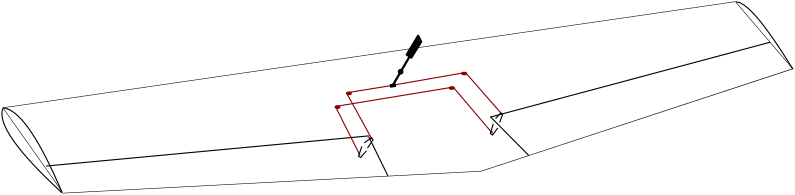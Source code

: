 <?xml version="1.0"?>
<!DOCTYPE ipe SYSTEM "ipe.dtd">
<ipe version="70218" creator="Ipe 7.2.26">
<info created="D:20221111211008" modified="D:20221111211325"/>
<ipestyle name="basic">
<symbol name="arrow/arc(spx)">
<path stroke="sym-stroke" fill="sym-stroke" pen="sym-pen">
0 0 m
-1 0.333 l
-1 -0.333 l
h
</path>
</symbol>
<symbol name="arrow/farc(spx)">
<path stroke="sym-stroke" fill="white" pen="sym-pen">
0 0 m
-1 0.333 l
-1 -0.333 l
h
</path>
</symbol>
<symbol name="arrow/ptarc(spx)">
<path stroke="sym-stroke" fill="sym-stroke" pen="sym-pen">
0 0 m
-1 0.333 l
-0.8 0 l
-1 -0.333 l
h
</path>
</symbol>
<symbol name="arrow/fptarc(spx)">
<path stroke="sym-stroke" fill="white" pen="sym-pen">
0 0 m
-1 0.333 l
-0.8 0 l
-1 -0.333 l
h
</path>
</symbol>
<symbol name="mark/circle(sx)" transformations="translations">
<path fill="sym-stroke">
0.6 0 0 0.6 0 0 e
0.4 0 0 0.4 0 0 e
</path>
</symbol>
<symbol name="mark/disk(sx)" transformations="translations">
<path fill="sym-stroke">
0.6 0 0 0.6 0 0 e
</path>
</symbol>
<symbol name="mark/fdisk(sfx)" transformations="translations">
<group>
<path fill="sym-fill">
0.5 0 0 0.5 0 0 e
</path>
<path fill="sym-stroke" fillrule="eofill">
0.6 0 0 0.6 0 0 e
0.4 0 0 0.4 0 0 e
</path>
</group>
</symbol>
<symbol name="mark/box(sx)" transformations="translations">
<path fill="sym-stroke" fillrule="eofill">
-0.6 -0.6 m
0.6 -0.6 l
0.6 0.6 l
-0.6 0.6 l
h
-0.4 -0.4 m
0.4 -0.4 l
0.4 0.4 l
-0.4 0.4 l
h
</path>
</symbol>
<symbol name="mark/square(sx)" transformations="translations">
<path fill="sym-stroke">
-0.6 -0.6 m
0.6 -0.6 l
0.6 0.6 l
-0.6 0.6 l
h
</path>
</symbol>
<symbol name="mark/fsquare(sfx)" transformations="translations">
<group>
<path fill="sym-fill">
-0.5 -0.5 m
0.5 -0.5 l
0.5 0.5 l
-0.5 0.5 l
h
</path>
<path fill="sym-stroke" fillrule="eofill">
-0.6 -0.6 m
0.6 -0.6 l
0.6 0.6 l
-0.6 0.6 l
h
-0.4 -0.4 m
0.4 -0.4 l
0.4 0.4 l
-0.4 0.4 l
h
</path>
</group>
</symbol>
<symbol name="mark/cross(sx)" transformations="translations">
<group>
<path fill="sym-stroke">
-0.43 -0.57 m
0.57 0.43 l
0.43 0.57 l
-0.57 -0.43 l
h
</path>
<path fill="sym-stroke">
-0.43 0.57 m
0.57 -0.43 l
0.43 -0.57 l
-0.57 0.43 l
h
</path>
</group>
</symbol>
<symbol name="arrow/fnormal(spx)">
<path stroke="sym-stroke" fill="white" pen="sym-pen">
0 0 m
-1 0.333 l
-1 -0.333 l
h
</path>
</symbol>
<symbol name="arrow/pointed(spx)">
<path stroke="sym-stroke" fill="sym-stroke" pen="sym-pen">
0 0 m
-1 0.333 l
-0.8 0 l
-1 -0.333 l
h
</path>
</symbol>
<symbol name="arrow/fpointed(spx)">
<path stroke="sym-stroke" fill="white" pen="sym-pen">
0 0 m
-1 0.333 l
-0.8 0 l
-1 -0.333 l
h
</path>
</symbol>
<symbol name="arrow/linear(spx)">
<path stroke="sym-stroke" pen="sym-pen">
-1 0.333 m
0 0 l
-1 -0.333 l
</path>
</symbol>
<symbol name="arrow/fdouble(spx)">
<path stroke="sym-stroke" fill="white" pen="sym-pen">
0 0 m
-1 0.333 l
-1 -0.333 l
h
-1 0 m
-2 0.333 l
-2 -0.333 l
h
</path>
</symbol>
<symbol name="arrow/double(spx)">
<path stroke="sym-stroke" fill="sym-stroke" pen="sym-pen">
0 0 m
-1 0.333 l
-1 -0.333 l
h
-1 0 m
-2 0.333 l
-2 -0.333 l
h
</path>
</symbol>
<symbol name="arrow/mid-normal(spx)">
<path stroke="sym-stroke" fill="sym-stroke" pen="sym-pen">
0.5 0 m
-0.5 0.333 l
-0.5 -0.333 l
h
</path>
</symbol>
<symbol name="arrow/mid-fnormal(spx)">
<path stroke="sym-stroke" fill="white" pen="sym-pen">
0.5 0 m
-0.5 0.333 l
-0.5 -0.333 l
h
</path>
</symbol>
<symbol name="arrow/mid-pointed(spx)">
<path stroke="sym-stroke" fill="sym-stroke" pen="sym-pen">
0.5 0 m
-0.5 0.333 l
-0.3 0 l
-0.5 -0.333 l
h
</path>
</symbol>
<symbol name="arrow/mid-fpointed(spx)">
<path stroke="sym-stroke" fill="white" pen="sym-pen">
0.5 0 m
-0.5 0.333 l
-0.3 0 l
-0.5 -0.333 l
h
</path>
</symbol>
<symbol name="arrow/mid-double(spx)">
<path stroke="sym-stroke" fill="sym-stroke" pen="sym-pen">
1 0 m
0 0.333 l
0 -0.333 l
h
0 0 m
-1 0.333 l
-1 -0.333 l
h
</path>
</symbol>
<symbol name="arrow/mid-fdouble(spx)">
<path stroke="sym-stroke" fill="white" pen="sym-pen">
1 0 m
0 0.333 l
0 -0.333 l
h
0 0 m
-1 0.333 l
-1 -0.333 l
h
</path>
</symbol>
<anglesize name="22.5 deg" value="22.5"/>
<anglesize name="30 deg" value="30"/>
<anglesize name="45 deg" value="45"/>
<anglesize name="60 deg" value="60"/>
<anglesize name="90 deg" value="90"/>
<arrowsize name="large" value="10"/>
<arrowsize name="small" value="5"/>
<arrowsize name="tiny" value="3"/>
<color name="blue" value="0 0 1"/>
<color name="brown" value="0.647 0.165 0.165"/>
<color name="darkblue" value="0 0 0.545"/>
<color name="darkcyan" value="0 0.545 0.545"/>
<color name="darkgray" value="0.663"/>
<color name="darkgreen" value="0 0.392 0"/>
<color name="darkmagenta" value="0.545 0 0.545"/>
<color name="darkorange" value="1 0.549 0"/>
<color name="darkred" value="0.545 0 0"/>
<color name="gold" value="1 0.843 0"/>
<color name="gray" value="0.745"/>
<color name="green" value="0 1 0"/>
<color name="lightblue" value="0.678 0.847 0.902"/>
<color name="lightcyan" value="0.878 1 1"/>
<color name="lightgray" value="0.827"/>
<color name="lightgreen" value="0.565 0.933 0.565"/>
<color name="lightyellow" value="1 1 0.878"/>
<color name="navy" value="0 0 0.502"/>
<color name="orange" value="1 0.647 0"/>
<color name="pink" value="1 0.753 0.796"/>
<color name="purple" value="0.627 0.125 0.941"/>
<color name="red" value="1 0 0"/>
<color name="seagreen" value="0.18 0.545 0.341"/>
<color name="turquoise" value="0.251 0.878 0.816"/>
<color name="violet" value="0.933 0.51 0.933"/>
<color name="yellow" value="1 1 0"/>
<dashstyle name="dash dot dotted" value="[4 2 1 2 1 2] 0"/>
<dashstyle name="dash dotted" value="[4 2 1 2] 0"/>
<dashstyle name="dashed" value="[4] 0"/>
<dashstyle name="dotted" value="[1 3] 0"/>
<gridsize name="10 pts (~3.5 mm)" value="10"/>
<gridsize name="14 pts (~5 mm)" value="14"/>
<gridsize name="16 pts (~6 mm)" value="16"/>
<gridsize name="20 pts (~7 mm)" value="20"/>
<gridsize name="28 pts (~10 mm)" value="28"/>
<gridsize name="32 pts (~12 mm)" value="32"/>
<gridsize name="4 pts" value="4"/>
<gridsize name="56 pts (~20 mm)" value="56"/>
<gridsize name="8 pts (~3 mm)" value="8"/>
<opacity name="10%" value="0.1"/>
<opacity name="30%" value="0.3"/>
<opacity name="50%" value="0.5"/>
<opacity name="75%" value="0.75"/>
<pen name="fat" value="1.2"/>
<pen name="heavier" value="0.8"/>
<pen name="ultrafat" value="2"/>
<symbolsize name="large" value="5"/>
<symbolsize name="small" value="2"/>
<symbolsize name="tiny" value="1.1"/>
<textsize name="Huge" value="\Huge"/>
<textsize name="LARGE" value="\LARGE"/>
<textsize name="Large" value="\Large"/>
<textsize name="footnote" value="\footnotesize"/>
<textsize name="huge" value="\huge"/>
<textsize name="large" value="\large"/>
<textsize name="script" value="\scriptsize"/>
<textsize name="small" value="\small"/>
<textsize name="tiny" value="\tiny"/>
<textstyle name="center" begin="\begin{center}" end="\end{center}"/>
<textstyle name="item" begin="\begin{itemize}\item{}" end="\end{itemize}"/>
<textstyle name="itemize" begin="\begin{itemize}" end="\end{itemize}"/>
<tiling name="falling" angle="-60" step="4" width="1"/>
<tiling name="rising" angle="30" step="4" width="1"/>
</ipestyle>
<page>
<layer name="alpha"/>
<view layers="alpha" active="alpha"/>
<path layer="alpha" matrix="0.989661 0.143424 -0.143424 0.989661 98.0954 -33.0364" stroke="black" pen="0.2">
138.738 675.574 m
405.172 675.574 l
405.172 675.574 l
138.738 675.574 m
155.534 642.622 l
405.172 675.574 m
422.241 648.567 l
155.534 642.081 m
305.776 628.3 l
422.371 648.697 l
305.88 628.302 l
422.086 648.697 l
</path>
<path matrix="0.989661 0.143424 -0.143424 0.989661 97.9853 -33.0364" stroke="black">
138.848 675.398 m
134.535 668.003
155.486 642.246 c
</path>
<path matrix="0.989661 0.143424 -0.143424 0.989661 97.9853 -33.0364" stroke="black">
138.818 675.549 m
147.305 673.695
155.567 642.276 c
</path>
<path matrix="0.989661 0.143424 -0.143424 0.989661 98.1454 -33.1965" stroke="black">
405.329 675.604 m
410.837 674.985
422.135 648.794 c
</path>
<path matrix="0.989661 0.143424 -0.143424 0.989661 96.3842 -33.1965" stroke="black">
152.853 652.508 m
269.41 646.584 l
</path>
<path stroke="black">
414.708 679.055 m
314.073 652.141 l
</path>
<path matrix="0.871409 -0.490557 0.490557 0.871409 -299.411 207.375" stroke="black" pen="heavier">
280.443 700.035 m
280.123 680.662 l
</path>
<path stroke="black" fill="black" pen="heavier">
287.989 681.385 m
289.075 679.226 l
285.551 673.534 l
283.886 674.584 l
h
</path>
<path stroke="black">
270.173 645.098 m
277.098 630.964 l
</path>
<path matrix="1 0 0 1 8.25114 2.48264" stroke="black">
305.712 649.779 m
319.515 635.853 l
</path>
<path stroke="darkred">
278.685 663.519 m
262.18 660.852 l
271.397 644.102 l
</path>
<path stroke="darkred">
278.81 663.573 m
305.007 668.159 l
318.215 653.095 l
</path>
<path stroke="darkred">
267.101 638.242 m
258.206 655.941 l
300.605 662.906 l
314.665 646.337 l
314.619 646.931 l
</path>
<path stroke="black">
317.332 650.186 m
318.41 652.996 l
317.772 653.619 l
315.858 651.584 l
</path>
<path stroke="black">
268.595 642.799 m
271.195 644.709 l
271.759 643.966 l
269.748 640.902 l
</path>
<path stroke="black" fill="black">
0.832191 0 0 0.832191 281.676 668.425 e
</path>
<path matrix="1 0 0 1 0 -0.129791" stroke="black" fill="black">
277.955 663.926 m
278.085 663.017 l
279.878 663.273 l
279.748 664.182 l
h
</path>
<path stroke="black">
269.368 639.961 m
267.283 637.534 l
266.525 638.077 l
267.724 641.562 l
</path>
<path matrix="-0.955613 -0.294624 0.294624 -0.955613 383.97 1341.62" stroke="black">
268.595 642.799 m
271.195 644.709 l
271.759 643.966 l
269.748 640.902 l
</path>
<path matrix="1.2101 0 0 0.625599 -120.245 241.75" stroke="darkred" fill="darkred">
0.73283 0 0 0.73283 316.769 669.586 e
</path>
<path matrix="1.2101 0 0 0.625599 -124.348 236.804" stroke="darkred" fill="darkred">
0.73283 0 0 0.73283 316.769 669.586 e
</path>
<path matrix="1.2101 0 0 0.625599 -78.7656 248.889" stroke="darkred" fill="darkred">
0.73283 0 0 0.73283 316.769 669.586 e
</path>
<path matrix="1.2101 0 0 0.625599 -83.2059 243.661" stroke="darkred" fill="darkred">
0.73283 0 0 0.73283 316.769 669.586 e
</path>
</page>
</ipe>
